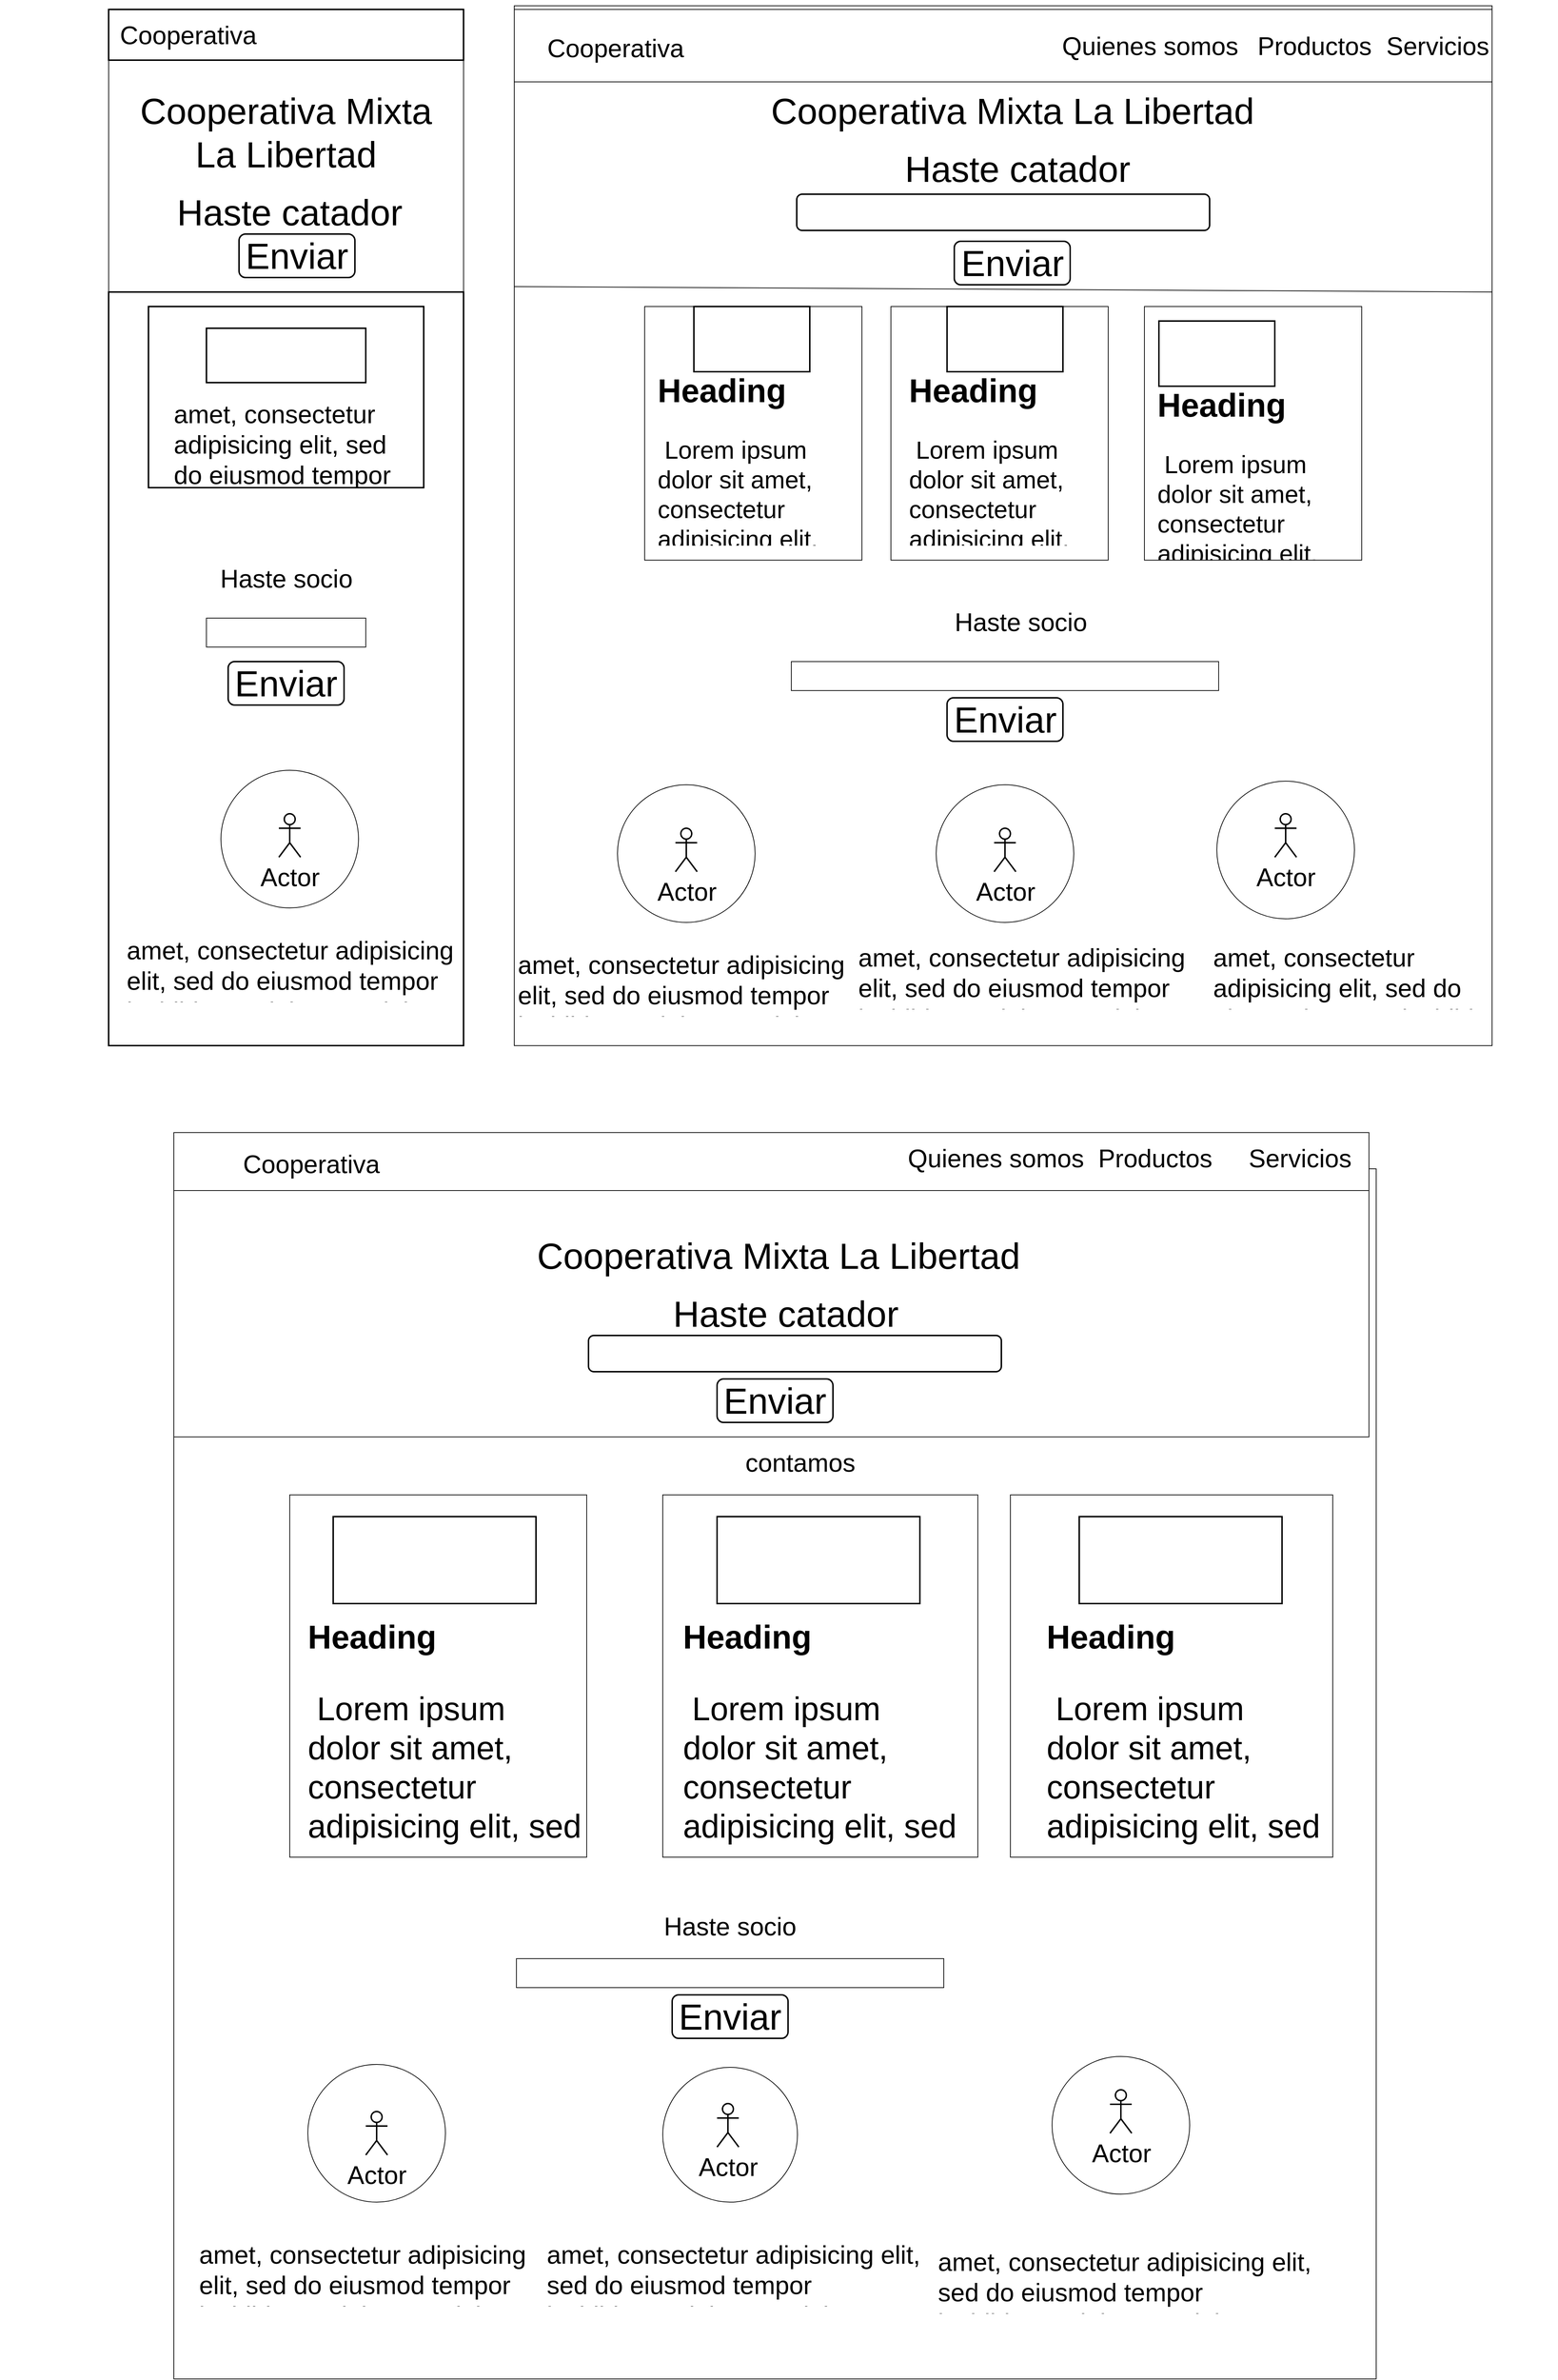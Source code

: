 <mxfile version="14.2.7" type="device"><diagram id="29PwougQtVMC0OXWGKju" name="Page-1"><mxGraphModel dx="5780" dy="1377" grid="1" gridSize="10" guides="1" tooltips="1" connect="1" arrows="1" fold="1" page="1" pageScale="1" pageWidth="3300" pageHeight="4681" math="0" shadow="0"><root><mxCell id="0"/><mxCell id="1" parent="0"/><mxCell id="YWFGDloIIMyeg5-UN5su-1" value="" style="rounded=0;whiteSpace=wrap;html=1;" vertex="1" parent="1"><mxGeometry x="60" y="40" width="490" height="910" as="geometry"/></mxCell><mxCell id="YWFGDloIIMyeg5-UN5su-2" value="" style="rounded=0;whiteSpace=wrap;html=1;" vertex="1" parent="1"><mxGeometry x="620" y="35" width="1350" height="1435" as="geometry"/></mxCell><mxCell id="YWFGDloIIMyeg5-UN5su-3" value="" style="rounded=0;whiteSpace=wrap;html=1;" vertex="1" parent="1"><mxGeometry x="150" y="1640" width="1660" height="1670" as="geometry"/></mxCell><mxCell id="YWFGDloIIMyeg5-UN5su-4" value="" style="rounded=0;whiteSpace=wrap;html=1;" vertex="1" parent="1"><mxGeometry x="150" y="1590" width="1650" height="80" as="geometry"/></mxCell><mxCell id="YWFGDloIIMyeg5-UN5su-7" value="" style="rounded=0;whiteSpace=wrap;html=1;" vertex="1" parent="1"><mxGeometry x="150" y="1670" width="1650" height="340" as="geometry"/></mxCell><mxCell id="YWFGDloIIMyeg5-UN5su-8" value="" style="rounded=0;whiteSpace=wrap;html=1;" vertex="1" parent="1"><mxGeometry x="310" y="2090" width="410" height="500" as="geometry"/></mxCell><mxCell id="YWFGDloIIMyeg5-UN5su-9" value="" style="rounded=0;whiteSpace=wrap;html=1;" vertex="1" parent="1"><mxGeometry x="1305" y="2090" width="445" height="500" as="geometry"/></mxCell><mxCell id="YWFGDloIIMyeg5-UN5su-10" value="" style="rounded=0;whiteSpace=wrap;html=1;" vertex="1" parent="1"><mxGeometry x="825" y="2090" width="435" height="500" as="geometry"/></mxCell><mxCell id="YWFGDloIIMyeg5-UN5su-11" value="" style="rounded=0;whiteSpace=wrap;html=1;" vertex="1" parent="1"><mxGeometry x="623" y="2730" width="590" height="40" as="geometry"/></mxCell><mxCell id="YWFGDloIIMyeg5-UN5su-12" value="" style="ellipse;whiteSpace=wrap;html=1;aspect=fixed;" vertex="1" parent="1"><mxGeometry x="335" y="2876" width="190" height="190" as="geometry"/></mxCell><mxCell id="YWFGDloIIMyeg5-UN5su-13" value="" style="ellipse;whiteSpace=wrap;html=1;aspect=fixed;" vertex="1" parent="1"><mxGeometry x="1362.5" y="2865" width="190" height="190" as="geometry"/></mxCell><mxCell id="YWFGDloIIMyeg5-UN5su-14" value="" style="ellipse;whiteSpace=wrap;html=1;aspect=fixed;" vertex="1" parent="1"><mxGeometry x="825" y="2880" width="186" height="186" as="geometry"/></mxCell><mxCell id="YWFGDloIIMyeg5-UN5su-15" value="Cooperativa Mixta La Libertad" style="text;html=1;strokeColor=none;fillColor=none;align=center;verticalAlign=middle;whiteSpace=wrap;rounded=0;strokeWidth=2;fontSize=50;" vertex="1" parent="1"><mxGeometry x="630" y="1700" width="710" height="120" as="geometry"/></mxCell><mxCell id="YWFGDloIIMyeg5-UN5su-16" value="Enviar" style="rounded=1;whiteSpace=wrap;html=1;strokeWidth=2;fontSize=50;" vertex="1" parent="1"><mxGeometry x="900" y="1930" width="160" height="60" as="geometry"/></mxCell><mxCell id="YWFGDloIIMyeg5-UN5su-17" value="Haste catador" style="text;html=1;strokeColor=none;fillColor=none;align=center;verticalAlign=middle;whiteSpace=wrap;rounded=0;fontSize=50;" vertex="1" parent="1"><mxGeometry x="820" y="1810" width="350" height="60" as="geometry"/></mxCell><mxCell id="YWFGDloIIMyeg5-UN5su-18" value="&lt;h1 style=&quot;font-size: 45px&quot;&gt;Heading&lt;/h1&gt;&lt;p style=&quot;font-size: 45px&quot;&gt;&amp;nbsp;Lorem ipsum dolor sit amet, consectetur adipisicing elit, sed do eiusmod t.&lt;/p&gt;" style="text;html=1;strokeColor=none;fillColor=none;spacing=5;spacingTop=-20;whiteSpace=wrap;overflow=hidden;rounded=0;fontSize=45;" vertex="1" parent="1"><mxGeometry x="330" y="2240" width="390" height="340" as="geometry"/></mxCell><mxCell id="YWFGDloIIMyeg5-UN5su-19" value="&lt;h1 style=&quot;font-size: 45px&quot;&gt;Heading&lt;/h1&gt;&lt;p style=&quot;font-size: 45px&quot;&gt;&amp;nbsp;Lorem ipsum dolor sit amet, consectetur adipisicing elit, sed do eiusmod t.&lt;/p&gt;" style="text;html=1;strokeColor=none;fillColor=none;spacing=5;spacingTop=-20;whiteSpace=wrap;overflow=hidden;rounded=0;fontSize=45;" vertex="1" parent="1"><mxGeometry x="847.5" y="2240" width="390" height="340" as="geometry"/></mxCell><mxCell id="YWFGDloIIMyeg5-UN5su-20" value="&lt;h1 style=&quot;font-size: 45px&quot;&gt;Heading&lt;/h1&gt;&lt;p style=&quot;font-size: 45px&quot;&gt;&amp;nbsp;Lorem ipsum dolor sit amet, consectetur adipisicing elit, sed do eiusmod t.&lt;/p&gt;" style="text;html=1;strokeColor=none;fillColor=none;spacing=5;spacingTop=-20;whiteSpace=wrap;overflow=hidden;rounded=0;fontSize=45;" vertex="1" parent="1"><mxGeometry x="1350" y="2240" width="390" height="340" as="geometry"/></mxCell><mxCell id="YWFGDloIIMyeg5-UN5su-21" value="" style="rounded=0;whiteSpace=wrap;html=1;strokeWidth=2;fontSize=45;" vertex="1" parent="1"><mxGeometry x="370" y="2120" width="280" height="120" as="geometry"/></mxCell><mxCell id="YWFGDloIIMyeg5-UN5su-22" value="" style="rounded=0;whiteSpace=wrap;html=1;strokeWidth=2;fontSize=45;" vertex="1" parent="1"><mxGeometry x="1400" y="2120" width="280" height="120" as="geometry"/></mxCell><mxCell id="YWFGDloIIMyeg5-UN5su-23" value="" style="rounded=0;whiteSpace=wrap;html=1;strokeWidth=2;fontSize=45;" vertex="1" parent="1"><mxGeometry x="900" y="2120" width="280" height="120" as="geometry"/></mxCell><mxCell id="YWFGDloIIMyeg5-UN5su-24" value="Quienes somos" style="text;html=1;strokeColor=none;fillColor=none;align=center;verticalAlign=middle;whiteSpace=wrap;rounded=0;fontSize=35;" vertex="1" parent="1"><mxGeometry x="1120" y="1580" width="330" height="90" as="geometry"/></mxCell><mxCell id="YWFGDloIIMyeg5-UN5su-25" value="Productos" style="text;html=1;strokeColor=none;fillColor=none;align=center;verticalAlign=middle;whiteSpace=wrap;rounded=0;fontSize=35;" vertex="1" parent="1"><mxGeometry x="1340" y="1580" width="330" height="90" as="geometry"/></mxCell><mxCell id="YWFGDloIIMyeg5-UN5su-26" value="Actor" style="shape=umlActor;verticalLabelPosition=bottom;verticalAlign=top;html=1;outlineConnect=0;strokeWidth=2;fontSize=35;" vertex="1" parent="1"><mxGeometry x="415" y="2941" width="30" height="60" as="geometry"/></mxCell><mxCell id="YWFGDloIIMyeg5-UN5su-27" value="Actor" style="shape=umlActor;verticalLabelPosition=bottom;verticalAlign=top;html=1;outlineConnect=0;strokeWidth=2;fontSize=35;" vertex="1" parent="1"><mxGeometry x="1442.5" y="2911" width="30" height="60" as="geometry"/></mxCell><mxCell id="YWFGDloIIMyeg5-UN5su-28" value="Actor" style="shape=umlActor;verticalLabelPosition=bottom;verticalAlign=top;html=1;outlineConnect=0;strokeWidth=2;fontSize=35;" vertex="1" parent="1"><mxGeometry x="900" y="2930" width="30" height="60" as="geometry"/></mxCell><mxCell id="YWFGDloIIMyeg5-UN5su-30" value="&lt;h1&gt;&lt;br&gt;&lt;/h1&gt;&lt;p&gt;amet, consectetur adipisicing elit, sed do eiusmod tempor incididunt ut labore et dolore magna aliqua.&lt;/p&gt;" style="text;html=1;strokeColor=none;fillColor=none;spacing=5;spacingTop=-20;whiteSpace=wrap;overflow=hidden;rounded=0;fontSize=35;" vertex="1" parent="1"><mxGeometry x="180" y="2950" width="500" height="260" as="geometry"/></mxCell><mxCell id="YWFGDloIIMyeg5-UN5su-31" value="&lt;h1&gt;&lt;br&gt;&lt;/h1&gt;&lt;p&gt;amet, consectetur adipisicing elit, sed do eiusmod tempor incididunt ut labore et dolore magna aliqua.&lt;/p&gt;" style="text;html=1;strokeColor=none;fillColor=none;spacing=5;spacingTop=-20;whiteSpace=wrap;overflow=hidden;rounded=0;fontSize=35;" vertex="1" parent="1"><mxGeometry x="660" y="2950" width="530" height="260" as="geometry"/></mxCell><mxCell id="YWFGDloIIMyeg5-UN5su-32" value="&lt;h1&gt;&lt;br&gt;&lt;/h1&gt;&lt;p&gt;amet, consectetur adipisicing elit, sed do eiusmod tempor incididunt ut labore et dolore magna aliqua.&lt;/p&gt;" style="text;html=1;strokeColor=none;fillColor=none;spacing=5;spacingTop=-20;whiteSpace=wrap;overflow=hidden;rounded=0;fontSize=35;" vertex="1" parent="1"><mxGeometry x="1200" y="2960" width="530" height="260" as="geometry"/></mxCell><mxCell id="YWFGDloIIMyeg5-UN5su-33" value="Servicios" style="text;html=1;strokeColor=none;fillColor=none;align=center;verticalAlign=middle;whiteSpace=wrap;rounded=0;fontSize=35;" vertex="1" parent="1"><mxGeometry x="1540" y="1580" width="330" height="90" as="geometry"/></mxCell><mxCell id="YWFGDloIIMyeg5-UN5su-42" value="Haste socio" style="text;html=1;strokeColor=none;fillColor=none;align=center;verticalAlign=middle;whiteSpace=wrap;rounded=0;fontSize=35;" vertex="1" parent="1"><mxGeometry x="793" y="2650" width="250" height="70" as="geometry"/></mxCell><mxCell id="YWFGDloIIMyeg5-UN5su-43" value="contamos" style="text;html=1;strokeColor=none;fillColor=none;align=center;verticalAlign=middle;whiteSpace=wrap;rounded=0;fontSize=35;" vertex="1" parent="1"><mxGeometry x="890" y="2010" width="250" height="70" as="geometry"/></mxCell><mxCell id="YWFGDloIIMyeg5-UN5su-44" value="Enviar" style="rounded=1;whiteSpace=wrap;html=1;strokeWidth=2;fontSize=50;" vertex="1" parent="1"><mxGeometry x="838" y="2780" width="160" height="60" as="geometry"/></mxCell><mxCell id="YWFGDloIIMyeg5-UN5su-46" value="Cooperativa Mixta La Libertad" style="text;html=1;strokeColor=none;fillColor=none;align=center;verticalAlign=middle;whiteSpace=wrap;rounded=0;strokeWidth=2;fontSize=50;" vertex="1" parent="1"><mxGeometry x="80" y="130" width="450" height="160" as="geometry"/></mxCell><mxCell id="YWFGDloIIMyeg5-UN5su-49" value="" style="rounded=0;whiteSpace=wrap;html=1;strokeWidth=2;fontSize=35;" vertex="1" parent="1"><mxGeometry x="60" y="40" width="490" height="70" as="geometry"/></mxCell><mxCell id="YWFGDloIIMyeg5-UN5su-50" value="Haste catador" style="text;html=1;strokeColor=none;fillColor=none;align=center;verticalAlign=middle;whiteSpace=wrap;rounded=0;fontSize=50;" vertex="1" parent="1"><mxGeometry x="135" y="290" width="350" height="60" as="geometry"/></mxCell><mxCell id="YWFGDloIIMyeg5-UN5su-51" value="Enviar" style="rounded=1;whiteSpace=wrap;html=1;strokeWidth=2;fontSize=50;" vertex="1" parent="1"><mxGeometry x="240" y="350" width="160" height="60" as="geometry"/></mxCell><mxCell id="YWFGDloIIMyeg5-UN5su-52" value="" style="rounded=0;whiteSpace=wrap;html=1;strokeWidth=2;fontSize=35;" vertex="1" parent="1"><mxGeometry x="60" y="430" width="490" height="1040" as="geometry"/></mxCell><mxCell id="YWFGDloIIMyeg5-UN5su-53" value="" style="rounded=0;whiteSpace=wrap;html=1;strokeWidth=2;fontSize=35;" vertex="1" parent="1"><mxGeometry x="115" y="450" width="380" height="250" as="geometry"/></mxCell><mxCell id="YWFGDloIIMyeg5-UN5su-54" value="" style="rounded=0;whiteSpace=wrap;html=1;strokeWidth=2;fontSize=35;" vertex="1" parent="1"><mxGeometry x="195" y="480" width="220" height="75" as="geometry"/></mxCell><mxCell id="YWFGDloIIMyeg5-UN5su-55" value="&lt;h1&gt;&lt;br&gt;&lt;/h1&gt;&lt;p&gt;amet, consectetur adipisicing elit, sed do eiusmod tempor incididunt ut labore et dolore magna aliqua.&lt;/p&gt;" style="text;html=1;strokeColor=none;fillColor=none;spacing=5;spacingTop=-20;whiteSpace=wrap;overflow=hidden;rounded=0;fontSize=35;" vertex="1" parent="1"><mxGeometry x="145" y="410" width="350" height="290" as="geometry"/></mxCell><mxCell id="YWFGDloIIMyeg5-UN5su-56" value="" style="ellipse;whiteSpace=wrap;html=1;aspect=fixed;" vertex="1" parent="1"><mxGeometry x="215" y="1090" width="190" height="190" as="geometry"/></mxCell><mxCell id="YWFGDloIIMyeg5-UN5su-57" value="Actor" style="shape=umlActor;verticalLabelPosition=bottom;verticalAlign=top;html=1;outlineConnect=0;strokeWidth=2;fontSize=35;" vertex="1" parent="1"><mxGeometry x="295" y="1150" width="30" height="60" as="geometry"/></mxCell><mxCell id="YWFGDloIIMyeg5-UN5su-59" value="" style="rounded=0;whiteSpace=wrap;html=1;" vertex="1" parent="1"><mxGeometry x="620" y="40" width="1350" height="100" as="geometry"/></mxCell><mxCell id="YWFGDloIIMyeg5-UN5su-60" value="Quienes somos" style="text;html=1;strokeColor=none;fillColor=none;align=center;verticalAlign=middle;whiteSpace=wrap;rounded=0;fontSize=35;" vertex="1" parent="1"><mxGeometry x="1332.5" y="45" width="330" height="90" as="geometry"/></mxCell><mxCell id="YWFGDloIIMyeg5-UN5su-61" value="Servicios" style="text;html=1;strokeColor=none;fillColor=none;align=center;verticalAlign=middle;whiteSpace=wrap;rounded=0;fontSize=35;" vertex="1" parent="1"><mxGeometry x="1730" y="45" width="330" height="90" as="geometry"/></mxCell><mxCell id="YWFGDloIIMyeg5-UN5su-62" value="Productos" style="text;html=1;strokeColor=none;fillColor=none;align=center;verticalAlign=middle;whiteSpace=wrap;rounded=0;fontSize=35;" vertex="1" parent="1"><mxGeometry x="1560" y="45" width="330" height="90" as="geometry"/></mxCell><mxCell id="YWFGDloIIMyeg5-UN5su-63" value="Cooperativa Mixta La Libertad" style="text;html=1;strokeColor=none;fillColor=none;align=center;verticalAlign=middle;whiteSpace=wrap;rounded=0;strokeWidth=2;fontSize=50;" vertex="1" parent="1"><mxGeometry x="952.5" y="120" width="710" height="120" as="geometry"/></mxCell><mxCell id="YWFGDloIIMyeg5-UN5su-64" value="Haste catador" style="text;html=1;strokeColor=none;fillColor=none;align=center;verticalAlign=middle;whiteSpace=wrap;rounded=0;fontSize=50;" vertex="1" parent="1"><mxGeometry x="1140" y="230" width="350" height="60" as="geometry"/></mxCell><mxCell id="YWFGDloIIMyeg5-UN5su-65" value="Enviar" style="rounded=1;whiteSpace=wrap;html=1;strokeWidth=2;fontSize=50;" vertex="1" parent="1"><mxGeometry x="1227.5" y="360" width="160" height="60" as="geometry"/></mxCell><mxCell id="YWFGDloIIMyeg5-UN5su-66" value="" style="rounded=1;whiteSpace=wrap;html=1;strokeWidth=2;fontSize=35;" vertex="1" parent="1"><mxGeometry x="722.5" y="1870" width="570" height="50" as="geometry"/></mxCell><mxCell id="YWFGDloIIMyeg5-UN5su-68" value="" style="rounded=1;whiteSpace=wrap;html=1;strokeWidth=2;fontSize=35;" vertex="1" parent="1"><mxGeometry x="1010" y="295" width="570" height="50" as="geometry"/></mxCell><mxCell id="YWFGDloIIMyeg5-UN5su-76" value="" style="rounded=0;whiteSpace=wrap;html=1;" vertex="1" parent="1"><mxGeometry x="800" y="450" width="300" height="350" as="geometry"/></mxCell><mxCell id="YWFGDloIIMyeg5-UN5su-78" value="&lt;h1 style=&quot;font-size: 45px&quot;&gt;Heading&lt;/h1&gt;&lt;p style=&quot;font-size: 34px&quot;&gt;&amp;nbsp;Lorem ipsum dolor sit amet, consectetur adipisicing elit, sed do eiusmod t.&lt;/p&gt;" style="text;html=1;strokeColor=none;fillColor=none;spacing=5;spacingTop=-20;whiteSpace=wrap;overflow=hidden;rounded=0;fontSize=45;" vertex="1" parent="1"><mxGeometry x="813" y="520" width="250" height="260" as="geometry"/></mxCell><mxCell id="YWFGDloIIMyeg5-UN5su-81" value="" style="rounded=0;whiteSpace=wrap;html=1;strokeWidth=2;fontSize=45;" vertex="1" parent="1"><mxGeometry x="868" y="450" width="160" height="90" as="geometry"/></mxCell><mxCell id="YWFGDloIIMyeg5-UN5su-84" value="" style="rounded=0;whiteSpace=wrap;html=1;" vertex="1" parent="1"><mxGeometry x="1140" y="450" width="300" height="350" as="geometry"/></mxCell><mxCell id="YWFGDloIIMyeg5-UN5su-85" value="&lt;h1 style=&quot;font-size: 45px&quot;&gt;Heading&lt;/h1&gt;&lt;p style=&quot;font-size: 34px&quot;&gt;&amp;nbsp;Lorem ipsum dolor sit amet, consectetur adipisicing elit, sed do eiusmod t.&lt;/p&gt;" style="text;html=1;strokeColor=none;fillColor=none;spacing=5;spacingTop=-20;whiteSpace=wrap;overflow=hidden;rounded=0;fontSize=45;" vertex="1" parent="1"><mxGeometry x="1160" y="520" width="250" height="260" as="geometry"/></mxCell><mxCell id="YWFGDloIIMyeg5-UN5su-86" value="" style="rounded=0;whiteSpace=wrap;html=1;strokeWidth=2;fontSize=45;" vertex="1" parent="1"><mxGeometry x="1217.5" y="450" width="160" height="90" as="geometry"/></mxCell><mxCell id="YWFGDloIIMyeg5-UN5su-87" value="" style="rounded=0;whiteSpace=wrap;html=1;" vertex="1" parent="1"><mxGeometry x="1490" y="450" width="300" height="350" as="geometry"/></mxCell><mxCell id="YWFGDloIIMyeg5-UN5su-88" value="&lt;h1 style=&quot;font-size: 45px&quot;&gt;Heading&lt;/h1&gt;&lt;p style=&quot;font-size: 34px&quot;&gt;&amp;nbsp;Lorem ipsum dolor sit amet, consectetur adipisicing elit, sed do eiusmod t.&lt;/p&gt;" style="text;html=1;strokeColor=none;fillColor=none;spacing=5;spacingTop=-20;whiteSpace=wrap;overflow=hidden;rounded=0;fontSize=45;" vertex="1" parent="1"><mxGeometry x="1503" y="540" width="250" height="260" as="geometry"/></mxCell><mxCell id="YWFGDloIIMyeg5-UN5su-89" value="" style="rounded=0;whiteSpace=wrap;html=1;strokeWidth=2;fontSize=45;" vertex="1" parent="1"><mxGeometry x="1510" y="470" width="160" height="90" as="geometry"/></mxCell><mxCell id="YWFGDloIIMyeg5-UN5su-90" value="Cooperativa" style="text;html=1;strokeColor=none;fillColor=none;align=center;verticalAlign=middle;whiteSpace=wrap;rounded=0;fontSize=35;" vertex="1" parent="1"><mxGeometry x="80" y="1585" width="520" height="95" as="geometry"/></mxCell><mxCell id="YWFGDloIIMyeg5-UN5su-91" value="&lt;h1&gt;&lt;br&gt;&lt;/h1&gt;&lt;p&gt;amet, consectetur adipisicing elit, sed do eiusmod tempor incididunt ut labore et dolore magna aliqua.&lt;/p&gt;" style="text;html=1;strokeColor=none;fillColor=none;spacing=5;spacingTop=-20;whiteSpace=wrap;overflow=hidden;rounded=0;fontSize=35;" vertex="1" parent="1"><mxGeometry x="80" y="1150" width="500" height="260" as="geometry"/></mxCell><mxCell id="YWFGDloIIMyeg5-UN5su-92" value="Cooperativa" style="text;html=1;strokeColor=none;fillColor=none;align=center;verticalAlign=middle;whiteSpace=wrap;rounded=0;fontSize=35;" vertex="1" parent="1"><mxGeometry x="-90" y="27.5" width="520" height="95" as="geometry"/></mxCell><mxCell id="YWFGDloIIMyeg5-UN5su-93" value="Cooperativa" style="text;html=1;strokeColor=none;fillColor=none;align=center;verticalAlign=middle;whiteSpace=wrap;rounded=0;fontSize=35;" vertex="1" parent="1"><mxGeometry x="500" y="45" width="520" height="95" as="geometry"/></mxCell><mxCell id="YWFGDloIIMyeg5-UN5su-94" value="" style="ellipse;whiteSpace=wrap;html=1;aspect=fixed;" vertex="1" parent="1"><mxGeometry x="762.5" y="1110" width="190" height="190" as="geometry"/></mxCell><mxCell id="YWFGDloIIMyeg5-UN5su-95" value="Actor" style="shape=umlActor;verticalLabelPosition=bottom;verticalAlign=top;html=1;outlineConnect=0;strokeWidth=2;fontSize=35;" vertex="1" parent="1"><mxGeometry x="842.5" y="1170" width="30" height="60" as="geometry"/></mxCell><mxCell id="YWFGDloIIMyeg5-UN5su-96" value="" style="ellipse;whiteSpace=wrap;html=1;aspect=fixed;" vertex="1" parent="1"><mxGeometry x="1590" y="1105" width="190" height="190" as="geometry"/></mxCell><mxCell id="YWFGDloIIMyeg5-UN5su-97" value="Actor" style="shape=umlActor;verticalLabelPosition=bottom;verticalAlign=top;html=1;outlineConnect=0;strokeWidth=2;fontSize=35;" vertex="1" parent="1"><mxGeometry x="1670" y="1150" width="30" height="60" as="geometry"/></mxCell><mxCell id="YWFGDloIIMyeg5-UN5su-98" value="" style="ellipse;whiteSpace=wrap;html=1;aspect=fixed;" vertex="1" parent="1"><mxGeometry x="1202.5" y="1110" width="190" height="190" as="geometry"/></mxCell><mxCell id="YWFGDloIIMyeg5-UN5su-99" value="Actor" style="shape=umlActor;verticalLabelPosition=bottom;verticalAlign=top;html=1;outlineConnect=0;strokeWidth=2;fontSize=35;" vertex="1" parent="1"><mxGeometry x="1282.5" y="1170" width="30" height="60" as="geometry"/></mxCell><mxCell id="YWFGDloIIMyeg5-UN5su-100" value="&lt;h1&gt;&lt;br&gt;&lt;/h1&gt;&lt;p&gt;amet, consectetur adipisicing elit, sed do eiusmod tempor incididunt ut labore et dolore magna aliqua.&lt;/p&gt;" style="text;html=1;strokeColor=none;fillColor=none;spacing=5;spacingTop=-20;whiteSpace=wrap;overflow=hidden;rounded=0;fontSize=35;" vertex="1" parent="1"><mxGeometry x="1580" y="1160" width="440" height="260" as="geometry"/></mxCell><mxCell id="YWFGDloIIMyeg5-UN5su-101" value="&lt;h1&gt;&lt;br&gt;&lt;/h1&gt;&lt;p&gt;amet, consectetur adipisicing elit, sed do eiusmod tempor incididunt ut labore et dolore magna aliqua.&lt;/p&gt;" style="text;html=1;strokeColor=none;fillColor=none;spacing=5;spacingTop=-20;whiteSpace=wrap;overflow=hidden;rounded=0;fontSize=35;" vertex="1" parent="1"><mxGeometry x="1090" y="1160" width="500" height="260" as="geometry"/></mxCell><mxCell id="YWFGDloIIMyeg5-UN5su-102" value="&lt;h1&gt;&lt;br&gt;&lt;/h1&gt;&lt;p&gt;amet, consectetur adipisicing elit, sed do eiusmod tempor incididunt ut labore et dolore magna aliqua.&lt;/p&gt;" style="text;html=1;strokeColor=none;fillColor=none;spacing=5;spacingTop=-20;whiteSpace=wrap;overflow=hidden;rounded=0;fontSize=35;" vertex="1" parent="1"><mxGeometry x="620" y="1170" width="500" height="260" as="geometry"/></mxCell><mxCell id="YWFGDloIIMyeg5-UN5su-103" value="" style="rounded=0;whiteSpace=wrap;html=1;" vertex="1" parent="1"><mxGeometry x="1002.5" y="940" width="590" height="40" as="geometry"/></mxCell><mxCell id="YWFGDloIIMyeg5-UN5su-104" value="Enviar" style="rounded=1;whiteSpace=wrap;html=1;strokeWidth=2;fontSize=50;" vertex="1" parent="1"><mxGeometry x="1217.5" y="990" width="160" height="60" as="geometry"/></mxCell><mxCell id="YWFGDloIIMyeg5-UN5su-105" value="Haste socio" style="text;html=1;strokeColor=none;fillColor=none;align=center;verticalAlign=middle;whiteSpace=wrap;rounded=0;fontSize=35;" vertex="1" parent="1"><mxGeometry x="1217.5" y="860" width="202.5" height="50" as="geometry"/></mxCell><mxCell id="YWFGDloIIMyeg5-UN5su-106" value="" style="rounded=0;whiteSpace=wrap;html=1;" vertex="1" parent="1"><mxGeometry x="195" y="880" width="220" height="40" as="geometry"/></mxCell><mxCell id="YWFGDloIIMyeg5-UN5su-107" value="Enviar" style="rounded=1;whiteSpace=wrap;html=1;strokeWidth=2;fontSize=50;" vertex="1" parent="1"><mxGeometry x="225" y="940" width="160" height="60" as="geometry"/></mxCell><mxCell id="YWFGDloIIMyeg5-UN5su-108" value="Haste socio" style="text;html=1;strokeColor=none;fillColor=none;align=center;verticalAlign=middle;whiteSpace=wrap;rounded=0;fontSize=35;" vertex="1" parent="1"><mxGeometry x="203.75" y="800" width="202.5" height="50" as="geometry"/></mxCell><mxCell id="YWFGDloIIMyeg5-UN5su-109" style="edgeStyle=orthogonalEdgeStyle;rounded=0;orthogonalLoop=1;jettySize=auto;html=1;exitX=0.5;exitY=1;exitDx=0;exitDy=0;fontSize=35;" edge="1" parent="1" source="YWFGDloIIMyeg5-UN5su-106" target="YWFGDloIIMyeg5-UN5su-106"><mxGeometry relative="1" as="geometry"/></mxCell><mxCell id="YWFGDloIIMyeg5-UN5su-110" value="" style="endArrow=none;html=1;fontSize=35;exitX=0;exitY=0.27;exitDx=0;exitDy=0;exitPerimeter=0;" edge="1" parent="1" source="YWFGDloIIMyeg5-UN5su-2"><mxGeometry width="50" height="50" relative="1" as="geometry"><mxPoint x="1060" y="760" as="sourcePoint"/><mxPoint x="1970" y="430" as="targetPoint"/></mxGeometry></mxCell></root></mxGraphModel></diagram></mxfile>